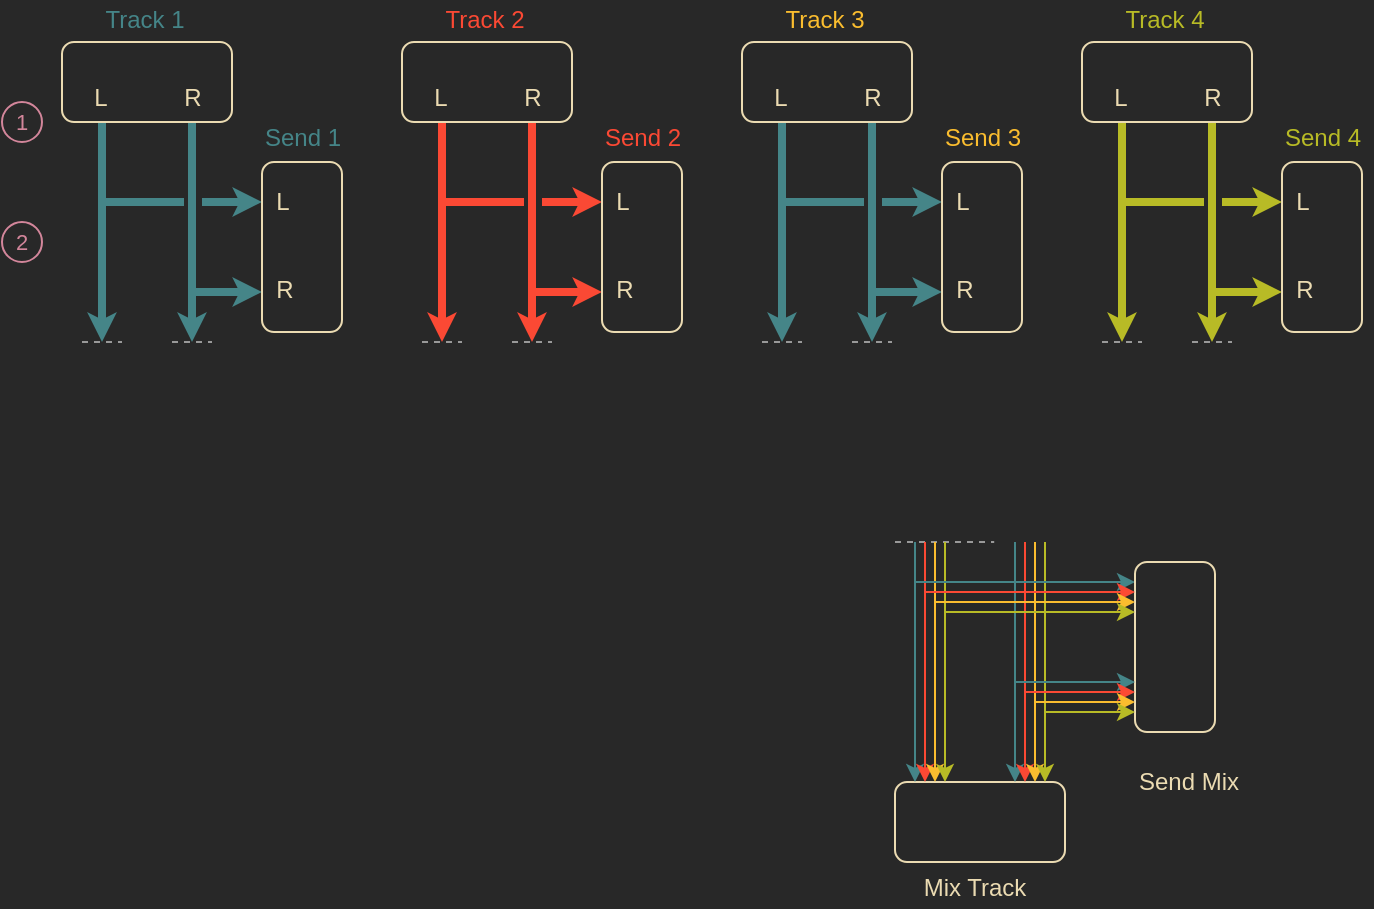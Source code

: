 <mxfile version="14.6.13" type="device"><diagram id="MW4TKRh5EKYy4bQn6-lB" name="Page-1"><mxGraphModel dx="983" dy="624" grid="1" gridSize="10" guides="1" tooltips="1" connect="0" arrows="0" fold="1" page="1" pageScale="1" pageWidth="1100" pageHeight="850" background="#282828" math="0" shadow="0"><root><mxCell id="0"/><mxCell id="1" parent="0"/><mxCell id="tMvucrZqF7jBhHP5xZfq-64" value="Track 1" style="text;html=1;align=center;verticalAlign=middle;resizable=0;points=[];autosize=1;fontColor=#458588;" parent="1" vertex="1"><mxGeometry x="91" y="19" width="60" height="20" as="geometry"/></mxCell><mxCell id="tMvucrZqF7jBhHP5xZfq-76" value="&lt;font&gt;1&lt;/font&gt;" style="ellipse;whiteSpace=wrap;html=1;aspect=fixed;rounded=1;fontSize=11;fillColor=#282828;fontColor=#d3869b;strokeColor=#d3869b;" parent="1" vertex="1"><mxGeometry x="50" y="70" width="20" height="20" as="geometry"/></mxCell><mxCell id="Fj_ib0ddZ12_9ZGOI9lN-1" value="" style="rounded=1;whiteSpace=wrap;html=1;fontSize=8;strokeColor=#ebdbb2;fontColor=#ebdbb2;fillColor=#282828;" vertex="1" parent="1"><mxGeometry x="496.5" y="410" width="85" height="40" as="geometry"/></mxCell><mxCell id="Fj_ib0ddZ12_9ZGOI9lN-4" value="" style="endArrow=none;html=1;fontSize=8;fillColor=#f0a30a;dashed=1;strokeColor=#999999;" edge="1" parent="1"><mxGeometry width="50" height="50" relative="1" as="geometry"><mxPoint x="496.5" y="290" as="sourcePoint"/><mxPoint x="546.1" y="290" as="targetPoint"/></mxGeometry></mxCell><mxCell id="Fj_ib0ddZ12_9ZGOI9lN-5" value="" style="endArrow=classic;html=1;fillColor=#e1d5e7;strokeColor=#458588;" edge="1" parent="1"><mxGeometry width="50" height="50" relative="1" as="geometry"><mxPoint x="506.5" y="290" as="sourcePoint"/><mxPoint x="506.5" y="410" as="targetPoint"/></mxGeometry></mxCell><mxCell id="Fj_ib0ddZ12_9ZGOI9lN-6" value="" style="endArrow=classic;html=1;fillColor=#f0a30a;strokeColor=#fb4934;" edge="1" parent="1"><mxGeometry width="50" height="50" relative="1" as="geometry"><mxPoint x="511.5" y="290" as="sourcePoint"/><mxPoint x="511.5" y="410" as="targetPoint"/></mxGeometry></mxCell><mxCell id="Fj_ib0ddZ12_9ZGOI9lN-7" value="" style="endArrow=classic;html=1;fillColor=#e1d5e7;strokeColor=#fabd2f;" edge="1" parent="1"><mxGeometry width="50" height="50" relative="1" as="geometry"><mxPoint x="516.5" y="290" as="sourcePoint"/><mxPoint x="516.5" y="410" as="targetPoint"/></mxGeometry></mxCell><mxCell id="Fj_ib0ddZ12_9ZGOI9lN-8" value="" style="endArrow=classic;html=1;fillColor=#f0a30a;strokeColor=#b8bb26;" edge="1" parent="1"><mxGeometry width="50" height="50" relative="1" as="geometry"><mxPoint x="521.5" y="290" as="sourcePoint"/><mxPoint x="521.5" y="410" as="targetPoint"/></mxGeometry></mxCell><mxCell id="Fj_ib0ddZ12_9ZGOI9lN-18" value="" style="endArrow=classic;html=1;fillColor=#e1d5e7;strokeColor=#458588;" edge="1" parent="1"><mxGeometry width="50" height="50" relative="1" as="geometry"><mxPoint x="556.5" y="290" as="sourcePoint"/><mxPoint x="556.5" y="410" as="targetPoint"/></mxGeometry></mxCell><mxCell id="Fj_ib0ddZ12_9ZGOI9lN-19" value="" style="endArrow=classic;html=1;fillColor=#f0a30a;strokeColor=#fb4934;" edge="1" parent="1"><mxGeometry width="50" height="50" relative="1" as="geometry"><mxPoint x="561.5" y="290" as="sourcePoint"/><mxPoint x="561.5" y="410" as="targetPoint"/></mxGeometry></mxCell><mxCell id="Fj_ib0ddZ12_9ZGOI9lN-20" value="" style="endArrow=classic;html=1;fillColor=#e1d5e7;strokeColor=#fabd2f;" edge="1" parent="1"><mxGeometry width="50" height="50" relative="1" as="geometry"><mxPoint x="566.5" y="290" as="sourcePoint"/><mxPoint x="566.5" y="410" as="targetPoint"/></mxGeometry></mxCell><mxCell id="Fj_ib0ddZ12_9ZGOI9lN-21" value="" style="endArrow=classic;html=1;fillColor=#f0a30a;strokeColor=#b8bb26;" edge="1" parent="1"><mxGeometry width="50" height="50" relative="1" as="geometry"><mxPoint x="571.5" y="290" as="sourcePoint"/><mxPoint x="571.5" y="410" as="targetPoint"/></mxGeometry></mxCell><mxCell id="Fj_ib0ddZ12_9ZGOI9lN-22" value="" style="endArrow=classic;html=1;fillColor=#e1d5e7;strokeColor=#458588;" edge="1" parent="1"><mxGeometry width="50" height="50" relative="1" as="geometry"><mxPoint x="506.5" y="310" as="sourcePoint"/><mxPoint x="616.5" y="310" as="targetPoint"/></mxGeometry></mxCell><mxCell id="Fj_ib0ddZ12_9ZGOI9lN-23" value="" style="rounded=1;whiteSpace=wrap;html=1;fontSize=8;strokeColor=#ebdbb2;fontColor=#ebdbb2;fillColor=#282828;" vertex="1" parent="1"><mxGeometry x="616.5" y="300" width="40" height="85" as="geometry"/></mxCell><mxCell id="Fj_ib0ddZ12_9ZGOI9lN-25" value="" style="endArrow=classic;html=1;fillColor=#f0a30a;strokeColor=#fb4934;" edge="1" parent="1"><mxGeometry width="50" height="50" relative="1" as="geometry"><mxPoint x="511.5" y="315" as="sourcePoint"/><mxPoint x="616.5" y="315" as="targetPoint"/></mxGeometry></mxCell><mxCell id="Fj_ib0ddZ12_9ZGOI9lN-24" value="" style="endArrow=classic;html=1;fillColor=#e1d5e7;strokeColor=#fabd2f;" edge="1" parent="1"><mxGeometry width="50" height="50" relative="1" as="geometry"><mxPoint x="516.5" y="320" as="sourcePoint"/><mxPoint x="616.5" y="320" as="targetPoint"/></mxGeometry></mxCell><mxCell id="Fj_ib0ddZ12_9ZGOI9lN-26" value="" style="endArrow=classic;html=1;fillColor=#f0a30a;strokeColor=#b8bb26;" edge="1" parent="1"><mxGeometry width="50" height="50" relative="1" as="geometry"><mxPoint x="521.5" y="325" as="sourcePoint"/><mxPoint x="616.5" y="325" as="targetPoint"/></mxGeometry></mxCell><mxCell id="Fj_ib0ddZ12_9ZGOI9lN-27" value="" style="endArrow=classic;html=1;fillColor=#e1d5e7;strokeColor=#458588;" edge="1" parent="1"><mxGeometry width="50" height="50" relative="1" as="geometry"><mxPoint x="556.5" y="360" as="sourcePoint"/><mxPoint x="616.5" y="360" as="targetPoint"/></mxGeometry></mxCell><mxCell id="Fj_ib0ddZ12_9ZGOI9lN-28" value="" style="endArrow=classic;html=1;fillColor=#f0a30a;strokeColor=#fb4934;" edge="1" parent="1"><mxGeometry width="50" height="50" relative="1" as="geometry"><mxPoint x="561.5" y="365" as="sourcePoint"/><mxPoint x="616.5" y="365" as="targetPoint"/></mxGeometry></mxCell><mxCell id="Fj_ib0ddZ12_9ZGOI9lN-29" value="" style="endArrow=classic;html=1;fillColor=#e1d5e7;strokeColor=#fabd2f;" edge="1" parent="1"><mxGeometry width="50" height="50" relative="1" as="geometry"><mxPoint x="566.5" y="370" as="sourcePoint"/><mxPoint x="616.5" y="370" as="targetPoint"/></mxGeometry></mxCell><mxCell id="Fj_ib0ddZ12_9ZGOI9lN-30" value="" style="endArrow=classic;html=1;fillColor=#f0a30a;strokeColor=#b8bb26;" edge="1" parent="1"><mxGeometry width="50" height="50" relative="1" as="geometry"><mxPoint x="571.5" y="375" as="sourcePoint"/><mxPoint x="616.5" y="375" as="targetPoint"/></mxGeometry></mxCell><mxCell id="Fj_ib0ddZ12_9ZGOI9lN-33" value="" style="endArrow=classic;html=1;fillColor=#e1d5e7;strokeColor=#458588;strokeWidth=4;endSize=2;" edge="1" parent="1"><mxGeometry width="50" height="50" relative="1" as="geometry"><mxPoint x="100" y="80" as="sourcePoint"/><mxPoint x="100" y="190" as="targetPoint"/></mxGeometry></mxCell><mxCell id="Fj_ib0ddZ12_9ZGOI9lN-35" value="" style="endArrow=classic;html=1;fillColor=#e1d5e7;strokeColor=#458588;strokeWidth=4;endSize=2;" edge="1" parent="1"><mxGeometry width="50" height="50" relative="1" as="geometry"><mxPoint x="145" y="80" as="sourcePoint"/><mxPoint x="145" y="190" as="targetPoint"/></mxGeometry></mxCell><mxCell id="Fj_ib0ddZ12_9ZGOI9lN-31" value="" style="rounded=1;whiteSpace=wrap;html=1;fontSize=8;strokeColor=#ebdbb2;fontColor=#ebdbb2;fillColor=#282828;" vertex="1" parent="1"><mxGeometry x="80" y="40" width="85" height="40" as="geometry"/></mxCell><mxCell id="Fj_ib0ddZ12_9ZGOI9lN-36" value="" style="endArrow=classic;html=1;fillColor=#e1d5e7;strokeColor=#458588;strokeWidth=4;endSize=2;" edge="1" parent="1"><mxGeometry width="50" height="50" relative="1" as="geometry"><mxPoint x="150" y="120" as="sourcePoint"/><mxPoint x="180" y="120" as="targetPoint"/></mxGeometry></mxCell><mxCell id="Fj_ib0ddZ12_9ZGOI9lN-37" value="" style="endArrow=classic;html=1;fillColor=#e1d5e7;strokeColor=#458588;strokeWidth=4;endSize=2;" edge="1" parent="1"><mxGeometry width="50" height="50" relative="1" as="geometry"><mxPoint x="145" y="165" as="sourcePoint"/><mxPoint x="180" y="165" as="targetPoint"/></mxGeometry></mxCell><mxCell id="Fj_ib0ddZ12_9ZGOI9lN-38" value="" style="endArrow=none;html=1;fillColor=#e1d5e7;strokeColor=#458588;strokeWidth=4;endSize=2;endFill=0;" edge="1" parent="1"><mxGeometry width="50" height="50" relative="1" as="geometry"><mxPoint x="101" y="120" as="sourcePoint"/><mxPoint x="141" y="120" as="targetPoint"/></mxGeometry></mxCell><mxCell id="Fj_ib0ddZ12_9ZGOI9lN-39" value="" style="endArrow=none;html=1;fontSize=8;fillColor=#f0a30a;dashed=1;strokeColor=#999999;" edge="1" parent="1"><mxGeometry width="50" height="50" relative="1" as="geometry"><mxPoint x="90" y="190" as="sourcePoint"/><mxPoint x="110" y="190" as="targetPoint"/></mxGeometry></mxCell><mxCell id="Fj_ib0ddZ12_9ZGOI9lN-40" value="" style="endArrow=none;html=1;fontSize=8;fillColor=#f0a30a;dashed=1;strokeColor=#999999;" edge="1" parent="1"><mxGeometry width="50" height="50" relative="1" as="geometry"><mxPoint x="135" y="190" as="sourcePoint"/><mxPoint x="155" y="190" as="targetPoint"/></mxGeometry></mxCell><mxCell id="Fj_ib0ddZ12_9ZGOI9lN-32" value="" style="rounded=1;whiteSpace=wrap;html=1;fontSize=8;strokeColor=#ebdbb2;fontColor=#ebdbb2;fillColor=#282828;" vertex="1" parent="1"><mxGeometry x="180" y="100" width="40" height="85" as="geometry"/></mxCell><mxCell id="Fj_ib0ddZ12_9ZGOI9lN-41" value="Mix Track" style="text;html=1;align=center;verticalAlign=middle;resizable=0;points=[];autosize=1;fontColor=#ebdbb2;fillColor=#282828;strokeColor=#282828;" vertex="1" parent="1"><mxGeometry x="505.5" y="454" width="61" height="18" as="geometry"/></mxCell><mxCell id="Fj_ib0ddZ12_9ZGOI9lN-42" value="Send 1" style="text;html=1;align=center;verticalAlign=middle;resizable=0;points=[];autosize=1;fontColor=#458588;" vertex="1" parent="1"><mxGeometry x="175" y="78" width="50" height="20" as="geometry"/></mxCell><mxCell id="Fj_ib0ddZ12_9ZGOI9lN-43" value="L" style="text;html=1;align=center;verticalAlign=middle;resizable=0;points=[];autosize=1;fontColor=#ebdbb2;" vertex="1" parent="1"><mxGeometry x="89" y="58" width="20" height="20" as="geometry"/></mxCell><mxCell id="Fj_ib0ddZ12_9ZGOI9lN-44" value="R" style="text;html=1;align=center;verticalAlign=middle;resizable=0;points=[];autosize=1;fontColor=#ebdbb2;" vertex="1" parent="1"><mxGeometry x="135" y="58" width="20" height="20" as="geometry"/></mxCell><mxCell id="Fj_ib0ddZ12_9ZGOI9lN-45" value="L" style="text;html=1;align=center;verticalAlign=middle;resizable=0;points=[];autosize=1;fontColor=#ebdbb2;" vertex="1" parent="1"><mxGeometry x="180" y="110" width="20" height="20" as="geometry"/></mxCell><mxCell id="Fj_ib0ddZ12_9ZGOI9lN-46" value="R" style="text;html=1;align=center;verticalAlign=middle;resizable=0;points=[];autosize=1;fontColor=#ebdbb2;" vertex="1" parent="1"><mxGeometry x="181" y="155" width="19" height="18" as="geometry"/></mxCell><mxCell id="Fj_ib0ddZ12_9ZGOI9lN-47" value="Track 2" style="text;html=1;align=center;verticalAlign=middle;resizable=0;points=[];autosize=1;fontColor=#FB4934;" vertex="1" parent="1"><mxGeometry x="261" y="19" width="60" height="20" as="geometry"/></mxCell><mxCell id="Fj_ib0ddZ12_9ZGOI9lN-48" value="" style="endArrow=classic;html=1;fillColor=#e1d5e7;strokeWidth=4;endSize=2;strokeColor=#FB4934;" edge="1" parent="1"><mxGeometry width="50" height="50" relative="1" as="geometry"><mxPoint x="270" y="80" as="sourcePoint"/><mxPoint x="270" y="190" as="targetPoint"/></mxGeometry></mxCell><mxCell id="Fj_ib0ddZ12_9ZGOI9lN-49" value="" style="endArrow=classic;html=1;fillColor=#e1d5e7;strokeWidth=4;endSize=2;strokeColor=#FB4934;" edge="1" parent="1"><mxGeometry width="50" height="50" relative="1" as="geometry"><mxPoint x="315" y="80" as="sourcePoint"/><mxPoint x="315" y="190" as="targetPoint"/></mxGeometry></mxCell><mxCell id="Fj_ib0ddZ12_9ZGOI9lN-50" value="" style="rounded=1;whiteSpace=wrap;html=1;fontSize=8;strokeColor=#ebdbb2;fontColor=#ebdbb2;fillColor=#282828;" vertex="1" parent="1"><mxGeometry x="250" y="40" width="85" height="40" as="geometry"/></mxCell><mxCell id="Fj_ib0ddZ12_9ZGOI9lN-51" value="" style="endArrow=classic;html=1;fillColor=#e1d5e7;strokeWidth=4;endSize=2;strokeColor=#FB4934;" edge="1" parent="1"><mxGeometry width="50" height="50" relative="1" as="geometry"><mxPoint x="320" y="120" as="sourcePoint"/><mxPoint x="350" y="120" as="targetPoint"/></mxGeometry></mxCell><mxCell id="Fj_ib0ddZ12_9ZGOI9lN-52" value="" style="endArrow=classic;html=1;fillColor=#e1d5e7;strokeWidth=4;endSize=2;strokeColor=#FB4934;" edge="1" parent="1"><mxGeometry width="50" height="50" relative="1" as="geometry"><mxPoint x="315" y="165" as="sourcePoint"/><mxPoint x="350" y="165" as="targetPoint"/></mxGeometry></mxCell><mxCell id="Fj_ib0ddZ12_9ZGOI9lN-53" value="" style="endArrow=none;html=1;fillColor=#e1d5e7;strokeWidth=4;endSize=2;endFill=0;strokeColor=#FB4934;" edge="1" parent="1"><mxGeometry width="50" height="50" relative="1" as="geometry"><mxPoint x="271" y="120" as="sourcePoint"/><mxPoint x="311" y="120" as="targetPoint"/></mxGeometry></mxCell><mxCell id="Fj_ib0ddZ12_9ZGOI9lN-54" value="" style="endArrow=none;html=1;fontSize=8;fillColor=#f0a30a;dashed=1;strokeColor=#999999;" edge="1" parent="1"><mxGeometry width="50" height="50" relative="1" as="geometry"><mxPoint x="260" y="190" as="sourcePoint"/><mxPoint x="280" y="190" as="targetPoint"/></mxGeometry></mxCell><mxCell id="Fj_ib0ddZ12_9ZGOI9lN-55" value="" style="endArrow=none;html=1;fontSize=8;fillColor=#f0a30a;dashed=1;strokeColor=#999999;" edge="1" parent="1"><mxGeometry width="50" height="50" relative="1" as="geometry"><mxPoint x="305" y="190" as="sourcePoint"/><mxPoint x="325" y="190" as="targetPoint"/></mxGeometry></mxCell><mxCell id="Fj_ib0ddZ12_9ZGOI9lN-56" value="" style="rounded=1;whiteSpace=wrap;html=1;fontSize=8;strokeColor=#ebdbb2;fontColor=#ebdbb2;fillColor=#282828;" vertex="1" parent="1"><mxGeometry x="350" y="100" width="40" height="85" as="geometry"/></mxCell><mxCell id="Fj_ib0ddZ12_9ZGOI9lN-57" value="Send 2" style="text;html=1;align=center;verticalAlign=middle;resizable=0;points=[];autosize=1;fontColor=#FB4934;" vertex="1" parent="1"><mxGeometry x="345" y="78" width="50" height="20" as="geometry"/></mxCell><mxCell id="Fj_ib0ddZ12_9ZGOI9lN-58" value="L" style="text;html=1;align=center;verticalAlign=middle;resizable=0;points=[];autosize=1;fontColor=#ebdbb2;" vertex="1" parent="1"><mxGeometry x="259" y="58" width="20" height="20" as="geometry"/></mxCell><mxCell id="Fj_ib0ddZ12_9ZGOI9lN-59" value="R" style="text;html=1;align=center;verticalAlign=middle;resizable=0;points=[];autosize=1;fontColor=#ebdbb2;" vertex="1" parent="1"><mxGeometry x="305" y="58" width="20" height="20" as="geometry"/></mxCell><mxCell id="Fj_ib0ddZ12_9ZGOI9lN-60" value="L" style="text;html=1;align=center;verticalAlign=middle;resizable=0;points=[];autosize=1;fontColor=#ebdbb2;" vertex="1" parent="1"><mxGeometry x="350" y="110" width="20" height="20" as="geometry"/></mxCell><mxCell id="Fj_ib0ddZ12_9ZGOI9lN-61" value="R" style="text;html=1;align=center;verticalAlign=middle;resizable=0;points=[];autosize=1;fontColor=#ebdbb2;" vertex="1" parent="1"><mxGeometry x="351" y="155" width="19" height="18" as="geometry"/></mxCell><mxCell id="Fj_ib0ddZ12_9ZGOI9lN-62" value="Track 3" style="text;html=1;align=center;verticalAlign=middle;resizable=0;points=[];autosize=1;fontColor=#FABD2F;" vertex="1" parent="1"><mxGeometry x="431" y="19" width="60" height="20" as="geometry"/></mxCell><mxCell id="Fj_ib0ddZ12_9ZGOI9lN-63" value="" style="endArrow=classic;html=1;fillColor=#e1d5e7;strokeColor=#458588;strokeWidth=4;endSize=2;" edge="1" parent="1"><mxGeometry width="50" height="50" relative="1" as="geometry"><mxPoint x="440" y="80" as="sourcePoint"/><mxPoint x="440" y="190" as="targetPoint"/></mxGeometry></mxCell><mxCell id="Fj_ib0ddZ12_9ZGOI9lN-64" value="" style="endArrow=classic;html=1;fillColor=#e1d5e7;strokeColor=#458588;strokeWidth=4;endSize=2;" edge="1" parent="1"><mxGeometry width="50" height="50" relative="1" as="geometry"><mxPoint x="485" y="80" as="sourcePoint"/><mxPoint x="485" y="190" as="targetPoint"/></mxGeometry></mxCell><mxCell id="Fj_ib0ddZ12_9ZGOI9lN-65" value="" style="rounded=1;whiteSpace=wrap;html=1;fontSize=8;strokeColor=#ebdbb2;fontColor=#ebdbb2;fillColor=#282828;" vertex="1" parent="1"><mxGeometry x="420" y="40" width="85" height="40" as="geometry"/></mxCell><mxCell id="Fj_ib0ddZ12_9ZGOI9lN-66" value="" style="endArrow=classic;html=1;fillColor=#e1d5e7;strokeColor=#458588;strokeWidth=4;endSize=2;" edge="1" parent="1"><mxGeometry width="50" height="50" relative="1" as="geometry"><mxPoint x="490" y="120.0" as="sourcePoint"/><mxPoint x="520" y="120.0" as="targetPoint"/></mxGeometry></mxCell><mxCell id="Fj_ib0ddZ12_9ZGOI9lN-67" value="" style="endArrow=classic;html=1;fillColor=#e1d5e7;strokeColor=#458588;strokeWidth=4;endSize=2;" edge="1" parent="1"><mxGeometry width="50" height="50" relative="1" as="geometry"><mxPoint x="485" y="165" as="sourcePoint"/><mxPoint x="520" y="165" as="targetPoint"/></mxGeometry></mxCell><mxCell id="Fj_ib0ddZ12_9ZGOI9lN-68" value="" style="endArrow=none;html=1;fillColor=#e1d5e7;strokeColor=#458588;strokeWidth=4;endSize=2;endFill=0;" edge="1" parent="1"><mxGeometry width="50" height="50" relative="1" as="geometry"><mxPoint x="441" y="120.0" as="sourcePoint"/><mxPoint x="481" y="120.0" as="targetPoint"/></mxGeometry></mxCell><mxCell id="Fj_ib0ddZ12_9ZGOI9lN-69" value="" style="endArrow=none;html=1;fontSize=8;fillColor=#f0a30a;dashed=1;strokeColor=#999999;" edge="1" parent="1"><mxGeometry width="50" height="50" relative="1" as="geometry"><mxPoint x="430" y="190" as="sourcePoint"/><mxPoint x="450" y="190" as="targetPoint"/></mxGeometry></mxCell><mxCell id="Fj_ib0ddZ12_9ZGOI9lN-70" value="" style="endArrow=none;html=1;fontSize=8;fillColor=#f0a30a;dashed=1;strokeColor=#999999;" edge="1" parent="1"><mxGeometry width="50" height="50" relative="1" as="geometry"><mxPoint x="475" y="190" as="sourcePoint"/><mxPoint x="495" y="190" as="targetPoint"/></mxGeometry></mxCell><mxCell id="Fj_ib0ddZ12_9ZGOI9lN-71" value="" style="rounded=1;whiteSpace=wrap;html=1;fontSize=8;strokeColor=#ebdbb2;fontColor=#ebdbb2;fillColor=#282828;" vertex="1" parent="1"><mxGeometry x="520" y="100" width="40" height="85" as="geometry"/></mxCell><mxCell id="Fj_ib0ddZ12_9ZGOI9lN-72" value="Send 3" style="text;html=1;align=center;verticalAlign=middle;resizable=0;points=[];autosize=1;fontColor=#FABD2F;" vertex="1" parent="1"><mxGeometry x="515" y="78" width="50" height="20" as="geometry"/></mxCell><mxCell id="Fj_ib0ddZ12_9ZGOI9lN-73" value="L" style="text;html=1;align=center;verticalAlign=middle;resizable=0;points=[];autosize=1;fontColor=#ebdbb2;" vertex="1" parent="1"><mxGeometry x="429" y="58" width="20" height="20" as="geometry"/></mxCell><mxCell id="Fj_ib0ddZ12_9ZGOI9lN-74" value="R" style="text;html=1;align=center;verticalAlign=middle;resizable=0;points=[];autosize=1;fontColor=#ebdbb2;" vertex="1" parent="1"><mxGeometry x="475" y="58" width="20" height="20" as="geometry"/></mxCell><mxCell id="Fj_ib0ddZ12_9ZGOI9lN-75" value="L" style="text;html=1;align=center;verticalAlign=middle;resizable=0;points=[];autosize=1;fontColor=#ebdbb2;" vertex="1" parent="1"><mxGeometry x="520" y="110" width="20" height="20" as="geometry"/></mxCell><mxCell id="Fj_ib0ddZ12_9ZGOI9lN-76" value="R" style="text;html=1;align=center;verticalAlign=middle;resizable=0;points=[];autosize=1;fontColor=#ebdbb2;" vertex="1" parent="1"><mxGeometry x="521" y="155" width="19" height="18" as="geometry"/></mxCell><mxCell id="Fj_ib0ddZ12_9ZGOI9lN-77" value="Track 4" style="text;html=1;align=center;verticalAlign=middle;resizable=0;points=[];autosize=1;fontColor=#B8BB26;" vertex="1" parent="1"><mxGeometry x="601" y="19" width="60" height="20" as="geometry"/></mxCell><mxCell id="Fj_ib0ddZ12_9ZGOI9lN-78" value="" style="endArrow=classic;html=1;fillColor=#e1d5e7;strokeWidth=4;endSize=2;strokeColor=#B8BB26;" edge="1" parent="1"><mxGeometry width="50" height="50" relative="1" as="geometry"><mxPoint x="610" y="80" as="sourcePoint"/><mxPoint x="610" y="190" as="targetPoint"/></mxGeometry></mxCell><mxCell id="Fj_ib0ddZ12_9ZGOI9lN-79" value="" style="endArrow=classic;html=1;fillColor=#e1d5e7;strokeWidth=4;endSize=2;strokeColor=#B8BB26;" edge="1" parent="1"><mxGeometry width="50" height="50" relative="1" as="geometry"><mxPoint x="655" y="80" as="sourcePoint"/><mxPoint x="655" y="190" as="targetPoint"/></mxGeometry></mxCell><mxCell id="Fj_ib0ddZ12_9ZGOI9lN-80" value="" style="rounded=1;whiteSpace=wrap;html=1;fontSize=8;strokeColor=#ebdbb2;fontColor=#ebdbb2;fillColor=#282828;" vertex="1" parent="1"><mxGeometry x="590" y="40" width="85" height="40" as="geometry"/></mxCell><mxCell id="Fj_ib0ddZ12_9ZGOI9lN-81" value="" style="endArrow=classic;html=1;fillColor=#e1d5e7;strokeWidth=4;endSize=2;strokeColor=#B8BB26;" edge="1" parent="1"><mxGeometry width="50" height="50" relative="1" as="geometry"><mxPoint x="660" y="120.0" as="sourcePoint"/><mxPoint x="690" y="120.0" as="targetPoint"/></mxGeometry></mxCell><mxCell id="Fj_ib0ddZ12_9ZGOI9lN-82" value="" style="endArrow=classic;html=1;fillColor=#e1d5e7;strokeWidth=4;endSize=2;strokeColor=#B8BB26;" edge="1" parent="1"><mxGeometry width="50" height="50" relative="1" as="geometry"><mxPoint x="655" y="165" as="sourcePoint"/><mxPoint x="690" y="165" as="targetPoint"/></mxGeometry></mxCell><mxCell id="Fj_ib0ddZ12_9ZGOI9lN-83" value="" style="endArrow=none;html=1;fillColor=#e1d5e7;strokeWidth=4;endSize=2;endFill=0;strokeColor=#B8BB26;" edge="1" parent="1"><mxGeometry width="50" height="50" relative="1" as="geometry"><mxPoint x="611" y="120.0" as="sourcePoint"/><mxPoint x="651" y="120.0" as="targetPoint"/></mxGeometry></mxCell><mxCell id="Fj_ib0ddZ12_9ZGOI9lN-84" value="" style="endArrow=none;html=1;fontSize=8;fillColor=#f0a30a;dashed=1;strokeColor=#999999;" edge="1" parent="1"><mxGeometry width="50" height="50" relative="1" as="geometry"><mxPoint x="600" y="190" as="sourcePoint"/><mxPoint x="620" y="190" as="targetPoint"/></mxGeometry></mxCell><mxCell id="Fj_ib0ddZ12_9ZGOI9lN-85" value="" style="endArrow=none;html=1;fontSize=8;fillColor=#f0a30a;dashed=1;strokeColor=#999999;" edge="1" parent="1"><mxGeometry width="50" height="50" relative="1" as="geometry"><mxPoint x="645" y="190" as="sourcePoint"/><mxPoint x="665" y="190" as="targetPoint"/></mxGeometry></mxCell><mxCell id="Fj_ib0ddZ12_9ZGOI9lN-86" value="" style="rounded=1;whiteSpace=wrap;html=1;fontSize=8;strokeColor=#ebdbb2;fontColor=#ebdbb2;fillColor=#282828;" vertex="1" parent="1"><mxGeometry x="690" y="100" width="40" height="85" as="geometry"/></mxCell><mxCell id="Fj_ib0ddZ12_9ZGOI9lN-87" value="Send 4" style="text;html=1;align=center;verticalAlign=middle;resizable=0;points=[];autosize=1;fontColor=#B8BB26;" vertex="1" parent="1"><mxGeometry x="685" y="78" width="50" height="20" as="geometry"/></mxCell><mxCell id="Fj_ib0ddZ12_9ZGOI9lN-88" value="L" style="text;html=1;align=center;verticalAlign=middle;resizable=0;points=[];autosize=1;fontColor=#ebdbb2;" vertex="1" parent="1"><mxGeometry x="599" y="58" width="20" height="20" as="geometry"/></mxCell><mxCell id="Fj_ib0ddZ12_9ZGOI9lN-89" value="R" style="text;html=1;align=center;verticalAlign=middle;resizable=0;points=[];autosize=1;fontColor=#ebdbb2;" vertex="1" parent="1"><mxGeometry x="645" y="58" width="20" height="20" as="geometry"/></mxCell><mxCell id="Fj_ib0ddZ12_9ZGOI9lN-90" value="L" style="text;html=1;align=center;verticalAlign=middle;resizable=0;points=[];autosize=1;fontColor=#ebdbb2;" vertex="1" parent="1"><mxGeometry x="690" y="110" width="20" height="20" as="geometry"/></mxCell><mxCell id="Fj_ib0ddZ12_9ZGOI9lN-91" value="R" style="text;html=1;align=center;verticalAlign=middle;resizable=0;points=[];autosize=1;fontColor=#ebdbb2;" vertex="1" parent="1"><mxGeometry x="691" y="155" width="19" height="18" as="geometry"/></mxCell><mxCell id="Fj_ib0ddZ12_9ZGOI9lN-92" value="Send Mix" style="text;html=1;align=center;verticalAlign=middle;resizable=0;points=[];autosize=1;fontColor=#ebdbb2;" vertex="1" parent="1"><mxGeometry x="607.5" y="400" width="70" height="20" as="geometry"/></mxCell><mxCell id="Fj_ib0ddZ12_9ZGOI9lN-93" value="&lt;font&gt;2&lt;/font&gt;" style="ellipse;whiteSpace=wrap;html=1;aspect=fixed;rounded=1;fontSize=11;fillColor=#282828;fontColor=#d3869b;strokeColor=#d3869b;" vertex="1" parent="1"><mxGeometry x="50" y="130" width="20" height="20" as="geometry"/></mxCell></root></mxGraphModel></diagram></mxfile>